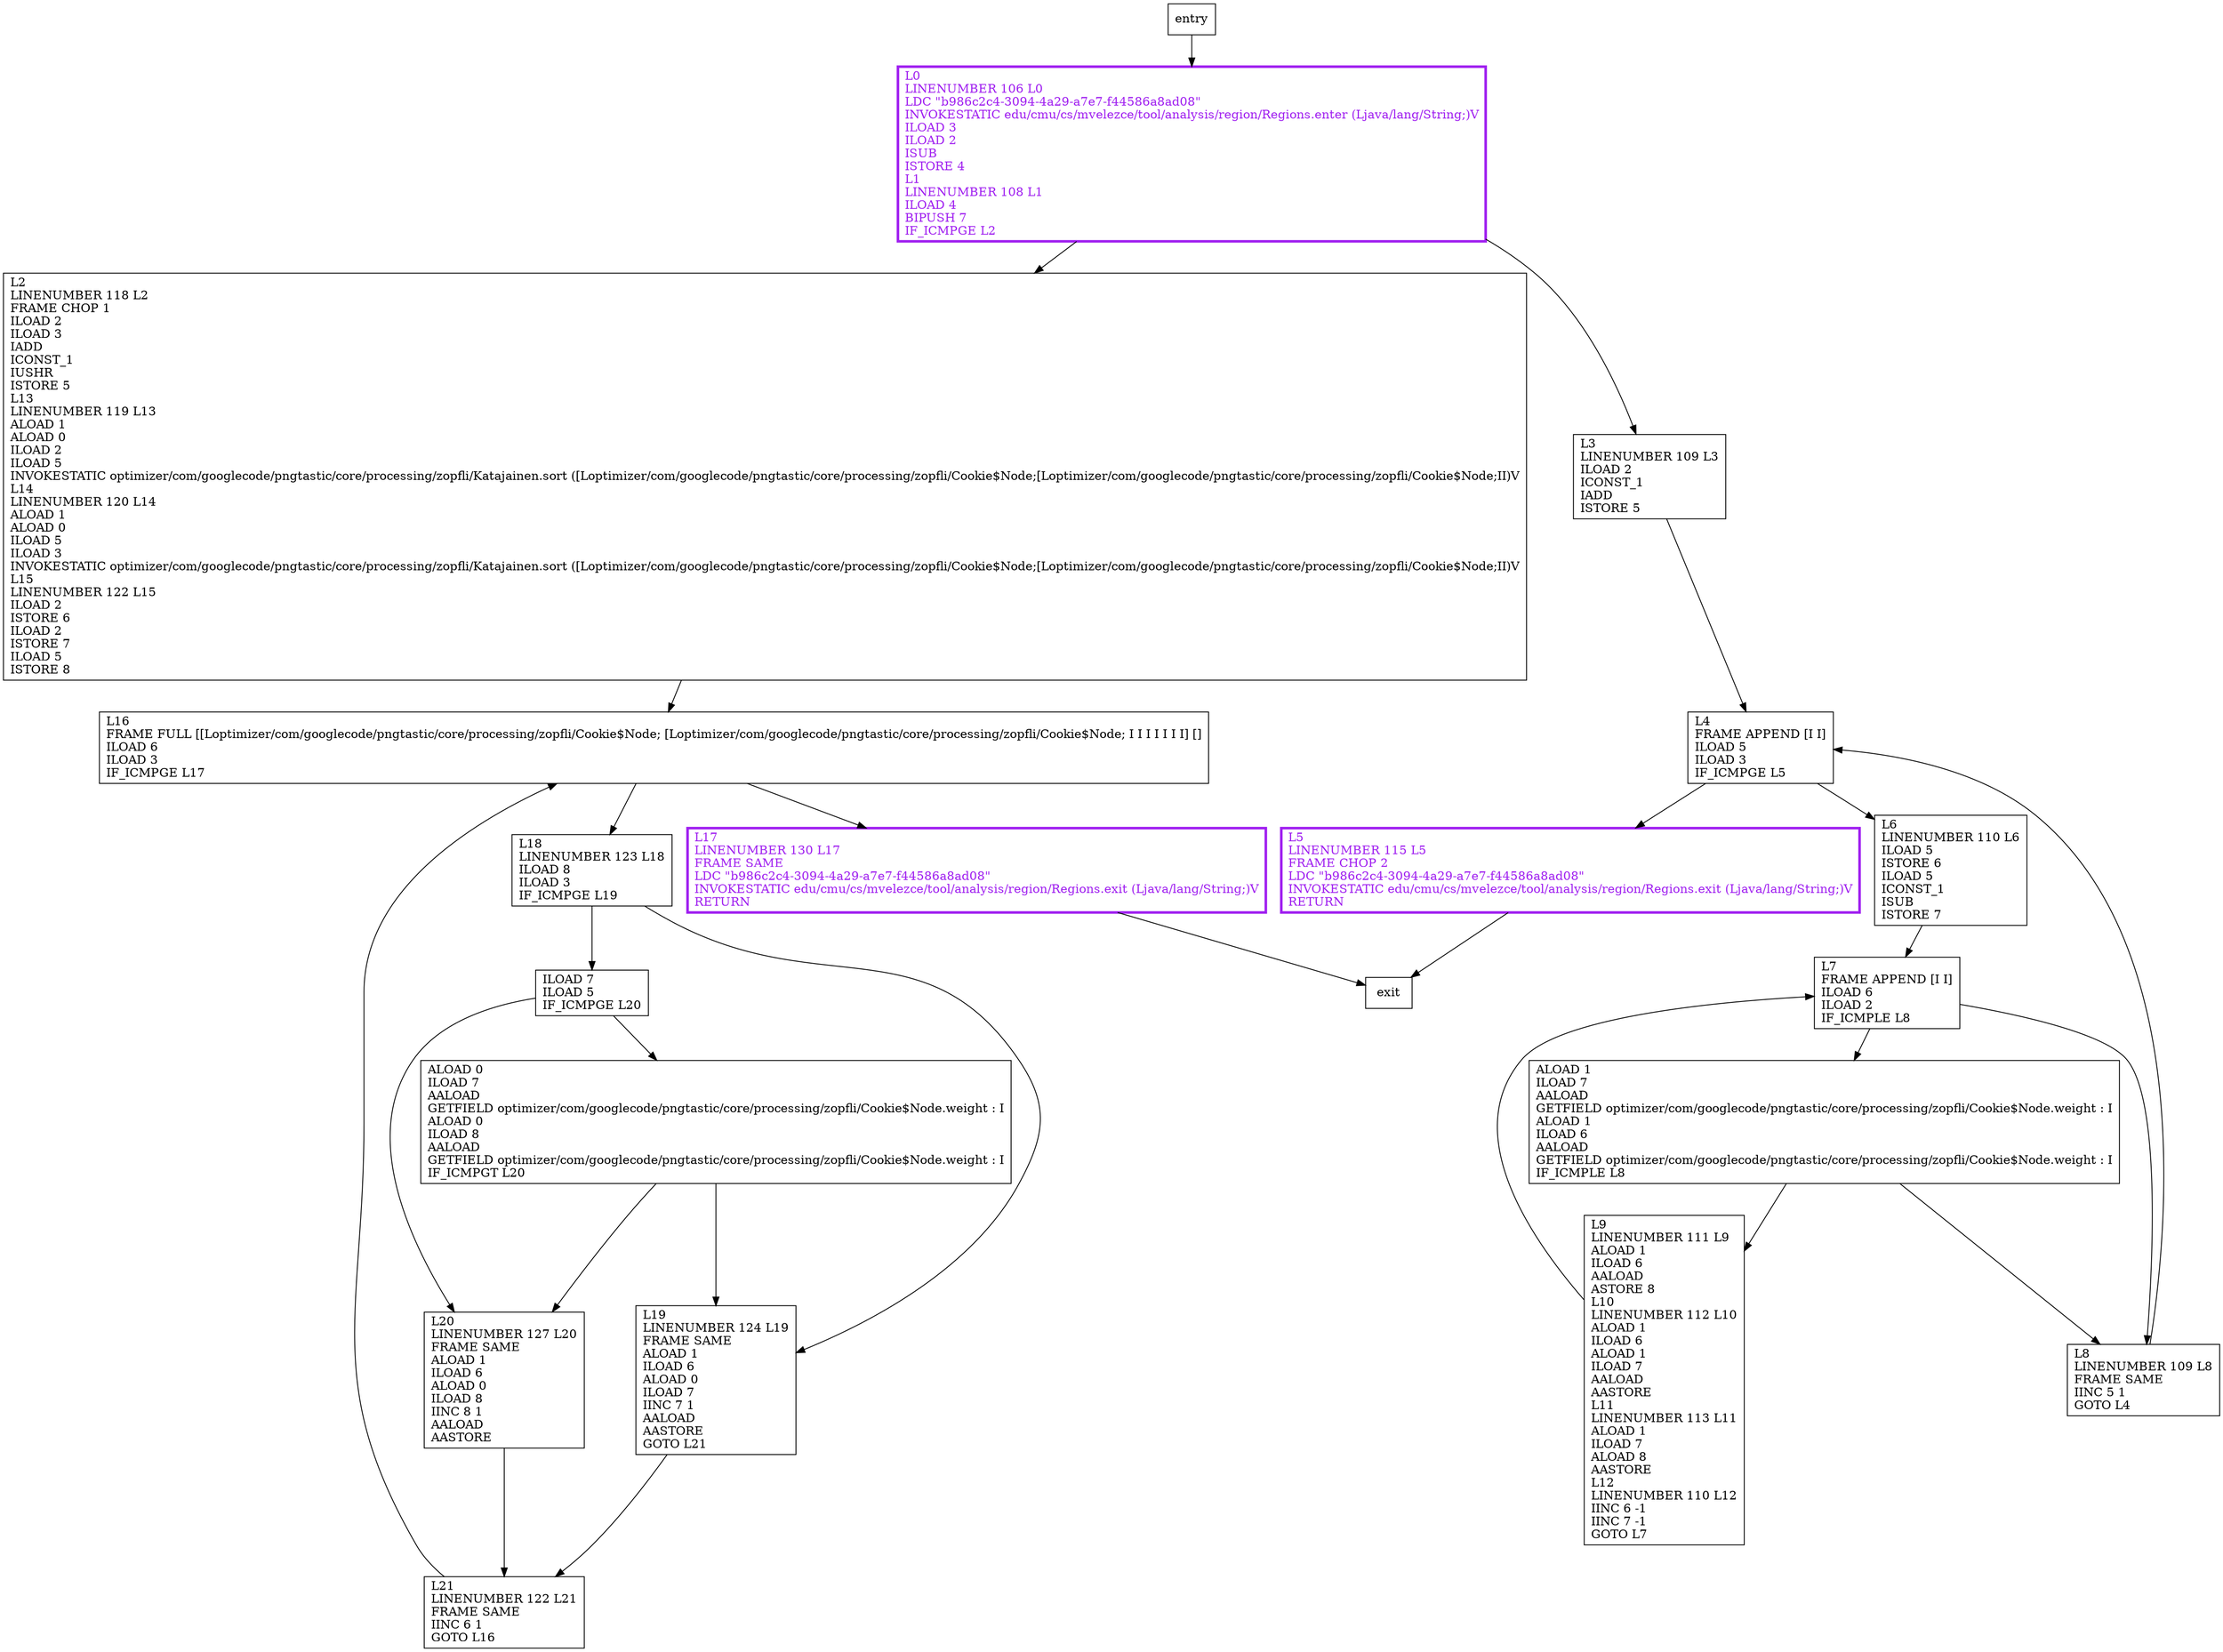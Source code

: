 digraph sort {
node [shape=record];
866273692 [label="L16\lFRAME FULL [[Loptimizer/com/googlecode/pngtastic/core/processing/zopfli/Cookie$Node; [Loptimizer/com/googlecode/pngtastic/core/processing/zopfli/Cookie$Node; I I I I I I I] []\lILOAD 6\lILOAD 3\lIF_ICMPGE L17\l"];
405488475 [label="ALOAD 1\lILOAD 7\lAALOAD\lGETFIELD optimizer/com/googlecode/pngtastic/core/processing/zopfli/Cookie$Node.weight : I\lALOAD 1\lILOAD 6\lAALOAD\lGETFIELD optimizer/com/googlecode/pngtastic/core/processing/zopfli/Cookie$Node.weight : I\lIF_ICMPLE L8\l"];
827579900 [label="L18\lLINENUMBER 123 L18\lILOAD 8\lILOAD 3\lIF_ICMPGE L19\l"];
1205419533 [label="L3\lLINENUMBER 109 L3\lILOAD 2\lICONST_1\lIADD\lISTORE 5\l"];
49969897 [label="L7\lFRAME APPEND [I I]\lILOAD 6\lILOAD 2\lIF_ICMPLE L8\l"];
923013679 [label="L17\lLINENUMBER 130 L17\lFRAME SAME\lLDC \"b986c2c4-3094-4a29-a7e7-f44586a8ad08\"\lINVOKESTATIC edu/cmu/cs/mvelezce/tool/analysis/region/Regions.exit (Ljava/lang/String;)V\lRETURN\l"];
143486875 [label="L2\lLINENUMBER 118 L2\lFRAME CHOP 1\lILOAD 2\lILOAD 3\lIADD\lICONST_1\lIUSHR\lISTORE 5\lL13\lLINENUMBER 119 L13\lALOAD 1\lALOAD 0\lILOAD 2\lILOAD 5\lINVOKESTATIC optimizer/com/googlecode/pngtastic/core/processing/zopfli/Katajainen.sort ([Loptimizer/com/googlecode/pngtastic/core/processing/zopfli/Cookie$Node;[Loptimizer/com/googlecode/pngtastic/core/processing/zopfli/Cookie$Node;II)V\lL14\lLINENUMBER 120 L14\lALOAD 1\lALOAD 0\lILOAD 5\lILOAD 3\lINVOKESTATIC optimizer/com/googlecode/pngtastic/core/processing/zopfli/Katajainen.sort ([Loptimizer/com/googlecode/pngtastic/core/processing/zopfli/Cookie$Node;[Loptimizer/com/googlecode/pngtastic/core/processing/zopfli/Cookie$Node;II)V\lL15\lLINENUMBER 122 L15\lILOAD 2\lISTORE 6\lILOAD 2\lISTORE 7\lILOAD 5\lISTORE 8\l"];
245530164 [label="L21\lLINENUMBER 122 L21\lFRAME SAME\lIINC 6 1\lGOTO L16\l"];
465909321 [label="L0\lLINENUMBER 106 L0\lLDC \"b986c2c4-3094-4a29-a7e7-f44586a8ad08\"\lINVOKESTATIC edu/cmu/cs/mvelezce/tool/analysis/region/Regions.enter (Ljava/lang/String;)V\lILOAD 3\lILOAD 2\lISUB\lISTORE 4\lL1\lLINENUMBER 108 L1\lILOAD 4\lBIPUSH 7\lIF_ICMPGE L2\l"];
1964926542 [label="L6\lLINENUMBER 110 L6\lILOAD 5\lISTORE 6\lILOAD 5\lICONST_1\lISUB\lISTORE 7\l"];
80756779 [label="L9\lLINENUMBER 111 L9\lALOAD 1\lILOAD 6\lAALOAD\lASTORE 8\lL10\lLINENUMBER 112 L10\lALOAD 1\lILOAD 6\lALOAD 1\lILOAD 7\lAALOAD\lAASTORE\lL11\lLINENUMBER 113 L11\lALOAD 1\lILOAD 7\lALOAD 8\lAASTORE\lL12\lLINENUMBER 110 L12\lIINC 6 -1\lIINC 7 -1\lGOTO L7\l"];
1970779713 [label="L4\lFRAME APPEND [I I]\lILOAD 5\lILOAD 3\lIF_ICMPGE L5\l"];
681747431 [label="ILOAD 7\lILOAD 5\lIF_ICMPGE L20\l"];
369901249 [label="L8\lLINENUMBER 109 L8\lFRAME SAME\lIINC 5 1\lGOTO L4\l"];
1059080630 [label="L20\lLINENUMBER 127 L20\lFRAME SAME\lALOAD 1\lILOAD 6\lALOAD 0\lILOAD 8\lIINC 8 1\lAALOAD\lAASTORE\l"];
1197176722 [label="L5\lLINENUMBER 115 L5\lFRAME CHOP 2\lLDC \"b986c2c4-3094-4a29-a7e7-f44586a8ad08\"\lINVOKESTATIC edu/cmu/cs/mvelezce/tool/analysis/region/Regions.exit (Ljava/lang/String;)V\lRETURN\l"];
280223635 [label="ALOAD 0\lILOAD 7\lAALOAD\lGETFIELD optimizer/com/googlecode/pngtastic/core/processing/zopfli/Cookie$Node.weight : I\lALOAD 0\lILOAD 8\lAALOAD\lGETFIELD optimizer/com/googlecode/pngtastic/core/processing/zopfli/Cookie$Node.weight : I\lIF_ICMPGT L20\l"];
1622135821 [label="L19\lLINENUMBER 124 L19\lFRAME SAME\lALOAD 1\lILOAD 6\lALOAD 0\lILOAD 7\lIINC 7 1\lAALOAD\lAASTORE\lGOTO L21\l"];
entry;
exit;
866273692 -> 827579900;
866273692 -> 923013679;
405488475 -> 80756779;
405488475 -> 369901249;
827579900 -> 681747431;
827579900 -> 1622135821;
1205419533 -> 1970779713;
49969897 -> 405488475;
49969897 -> 369901249;
923013679 -> exit;
143486875 -> 866273692;
245530164 -> 866273692;
465909321 -> 1205419533;
465909321 -> 143486875;
entry -> 465909321;
1964926542 -> 49969897;
80756779 -> 49969897;
1970779713 -> 1964926542;
1970779713 -> 1197176722;
681747431 -> 1059080630;
681747431 -> 280223635;
369901249 -> 1970779713;
1059080630 -> 245530164;
1197176722 -> exit;
280223635 -> 1059080630;
280223635 -> 1622135821;
1622135821 -> 245530164;
465909321[fontcolor="purple", penwidth=3, color="purple"];
923013679[fontcolor="purple", penwidth=3, color="purple"];
1197176722[fontcolor="purple", penwidth=3, color="purple"];
}
